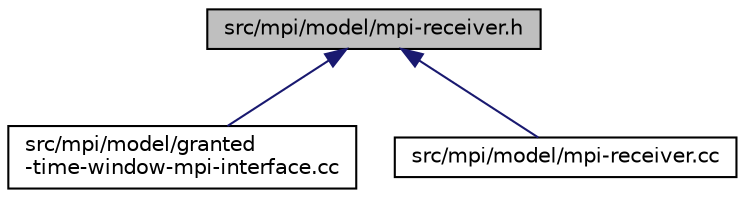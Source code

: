 digraph "src/mpi/model/mpi-receiver.h"
{
 // LATEX_PDF_SIZE
  edge [fontname="Helvetica",fontsize="10",labelfontname="Helvetica",labelfontsize="10"];
  node [fontname="Helvetica",fontsize="10",shape=record];
  Node1 [label="src/mpi/model/mpi-receiver.h",height=0.2,width=0.4,color="black", fillcolor="grey75", style="filled", fontcolor="black",tooltip="ns3::MpiReciver declaration, provides an interface to aggregate to MPI-compatible NetDevices."];
  Node1 -> Node2 [dir="back",color="midnightblue",fontsize="10",style="solid",fontname="Helvetica"];
  Node2 [label="src/mpi/model/granted\l-time-window-mpi-interface.cc",height=0.2,width=0.4,color="black", fillcolor="white", style="filled",URL="$granted-time-window-mpi-interface_8cc.html",tooltip="Implementation of classes ns3::SentBuffer and ns3::GrantedTimeWindowMpiInterface."];
  Node1 -> Node3 [dir="back",color="midnightblue",fontsize="10",style="solid",fontname="Helvetica"];
  Node3 [label="src/mpi/model/mpi-receiver.cc",height=0.2,width=0.4,color="black", fillcolor="white", style="filled",URL="$mpi-receiver_8cc.html",tooltip="ns3::MpiReciver implementation, provides an interface to aggregate to MPI-compatible NetDevices."];
}

